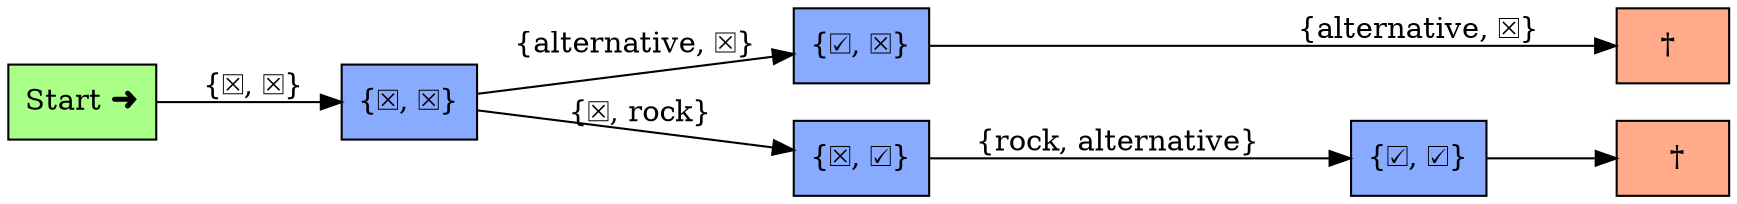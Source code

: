 digraph {
    // size=4; 
    splines=false;
    node [shape=box, style=filled, fillcolor="#88aaff"];
    rankdir="LR";
    
    subgraph {
        rank=same;
        " †" [fillcolor="#ffaa88"]
        "† " [fillcolor="#ffaa88"]
    }

    subgraph {
        rank=same;
        "{☑, ☒}"
        "{☒, ☑}"
    }
    "Start ➜" [fillcolor="#aaff88"]

    "Start ➜" -> "{☒, ☒}" [label=" {☒, ☒}"]
    "{☒, ☒}" -> "{☑, ☒}" [label="{alternative, ☒}"]
    "{☒, ☒}" -> "{☒, ☑}" [label=" {☒, rock}"]
    "{☒, ☑}" -> "{☑, ☑}" [label=" {rock, alternative}"]
    "{☑, ☒}" -> "† " [label="{alternative, ☒}"]
    "{☑, ☑}" -> " †"
}
